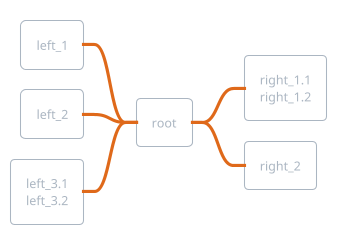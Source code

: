 ' Do not edit
' Theme Gallery
' autogenerated by script
'
@startmindmap
!theme superhero-outline
+ root
**:right_1.1
right_1.2;
++ right_2

left side

-- left_1
-- left_2
**:left_3.1
left_3.2;
@endmindmap

